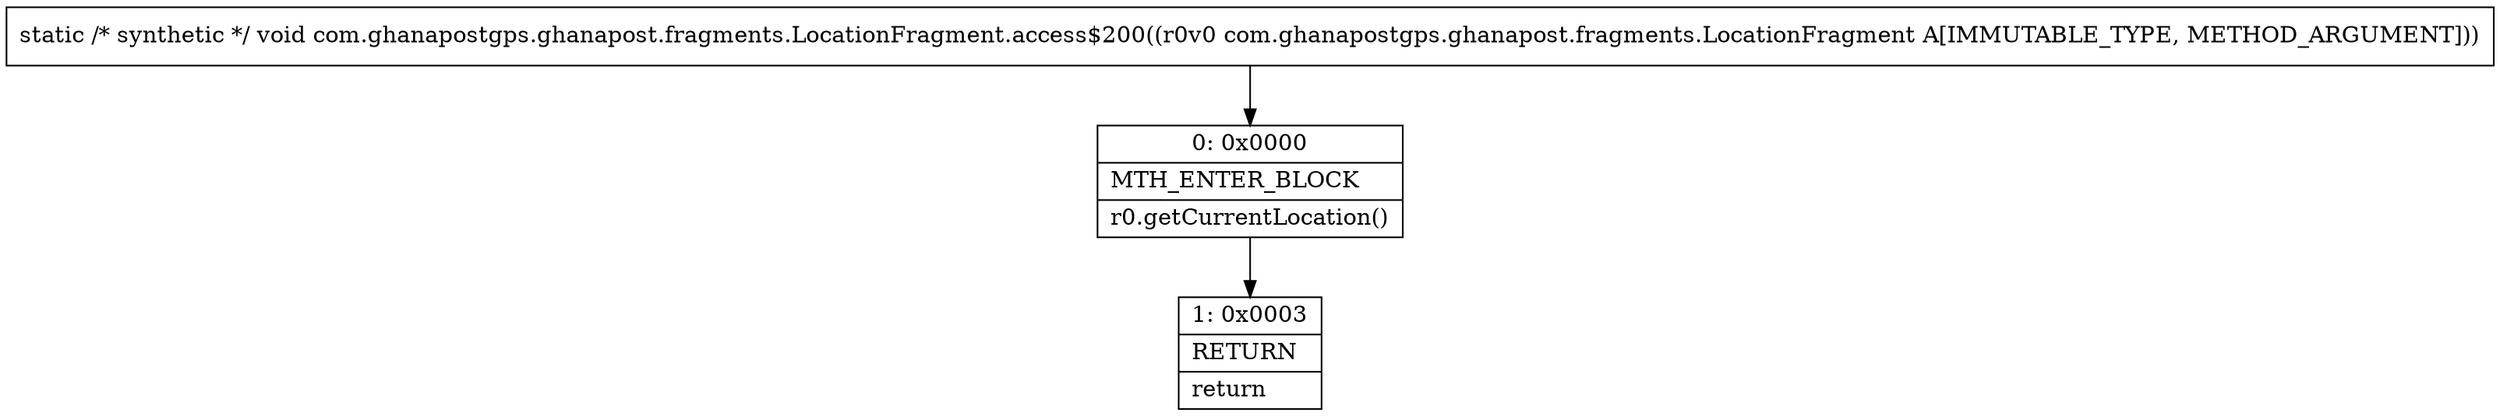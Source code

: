 digraph "CFG forcom.ghanapostgps.ghanapost.fragments.LocationFragment.access$200(Lcom\/ghanapostgps\/ghanapost\/fragments\/LocationFragment;)V" {
Node_0 [shape=record,label="{0\:\ 0x0000|MTH_ENTER_BLOCK\l|r0.getCurrentLocation()\l}"];
Node_1 [shape=record,label="{1\:\ 0x0003|RETURN\l|return\l}"];
MethodNode[shape=record,label="{static \/* synthetic *\/ void com.ghanapostgps.ghanapost.fragments.LocationFragment.access$200((r0v0 com.ghanapostgps.ghanapost.fragments.LocationFragment A[IMMUTABLE_TYPE, METHOD_ARGUMENT])) }"];
MethodNode -> Node_0;
Node_0 -> Node_1;
}

